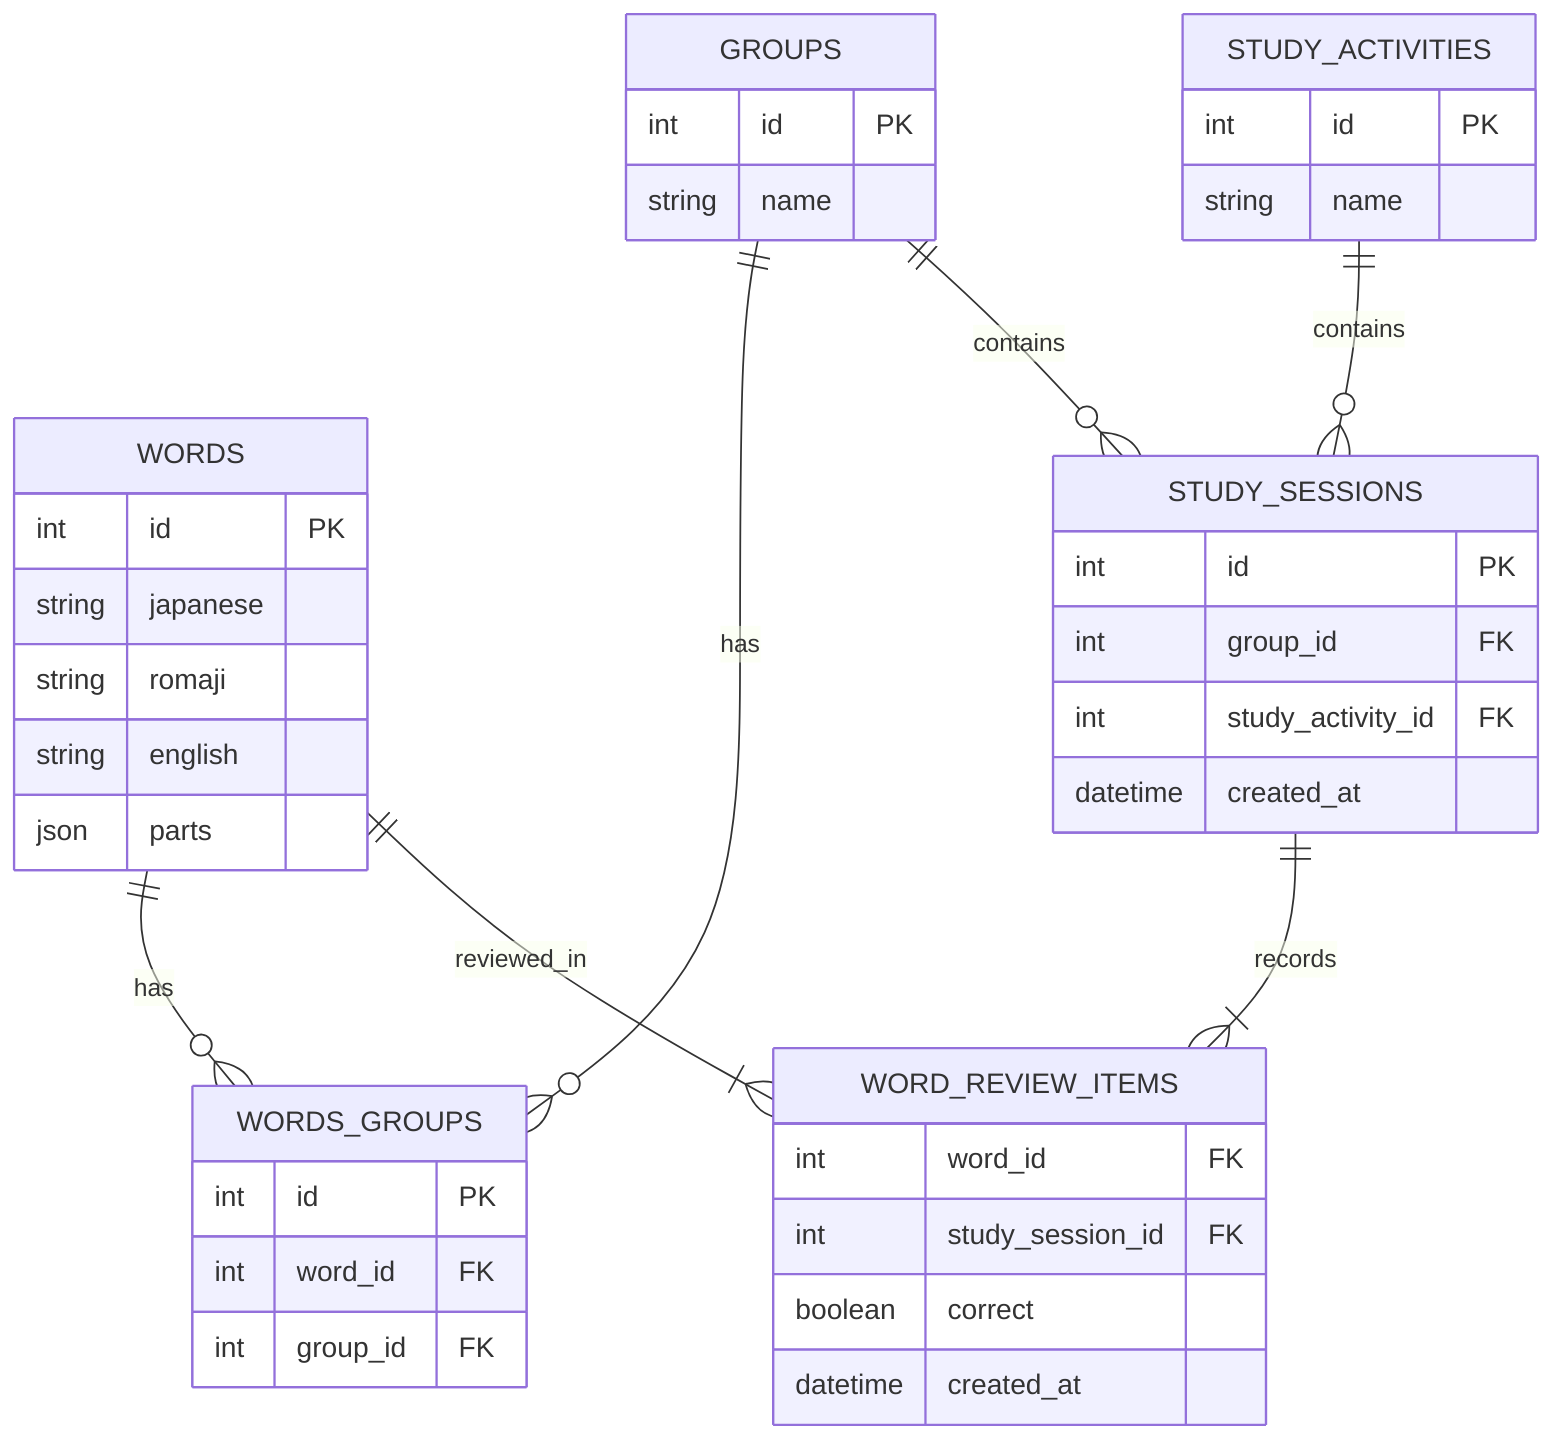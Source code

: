 erDiagram
    WORDS {
        int id PK
        string japanese
        string romaji
        string english
        json parts
    }
    
    WORDS_GROUPS {
        int id PK
        int word_id FK
        int group_id FK
    }
    
    GROUPS {
        int id PK
        string name
    }
    
    STUDY_SESSIONS {
        int id PK
        int group_id FK
        int study_activity_id FK
        datetime created_at
    }
    
    STUDY_ACTIVITIES {
        int id PK
        string name
    }
    
    WORD_REVIEW_ITEMS {
        int word_id FK
        int study_session_id FK
        boolean correct
        datetime created_at
    }
    
    WORDS ||--o{ WORDS_GROUPS : has
    GROUPS ||--o{ WORDS_GROUPS : has
    GROUPS ||--o{ STUDY_SESSIONS : contains
    STUDY_SESSIONS ||--|{ WORD_REVIEW_ITEMS : records
    STUDY_ACTIVITIES ||--o{ STUDY_SESSIONS : contains
    WORDS ||--|{ WORD_REVIEW_ITEMS : reviewed_in